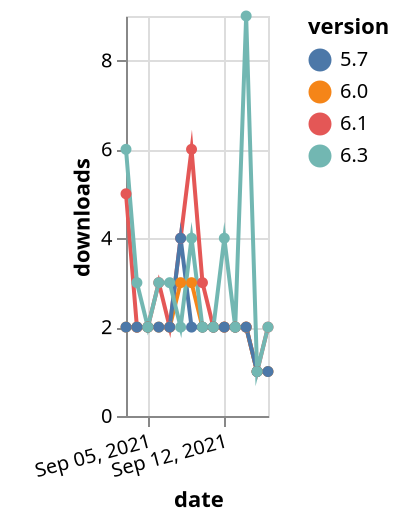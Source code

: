 {"$schema": "https://vega.github.io/schema/vega-lite/v5.json", "description": "A simple bar chart with embedded data.", "data": {"values": [{"date": "2021-09-03", "total": 3029, "delta": 5, "version": "6.1"}, {"date": "2021-09-04", "total": 3031, "delta": 2, "version": "6.1"}, {"date": "2021-09-05", "total": 3033, "delta": 2, "version": "6.1"}, {"date": "2021-09-06", "total": 3036, "delta": 3, "version": "6.1"}, {"date": "2021-09-07", "total": 3038, "delta": 2, "version": "6.1"}, {"date": "2021-09-08", "total": 3042, "delta": 4, "version": "6.1"}, {"date": "2021-09-09", "total": 3048, "delta": 6, "version": "6.1"}, {"date": "2021-09-10", "total": 3051, "delta": 3, "version": "6.1"}, {"date": "2021-09-11", "total": 3053, "delta": 2, "version": "6.1"}, {"date": "2021-09-12", "total": 3055, "delta": 2, "version": "6.1"}, {"date": "2021-09-13", "total": 3057, "delta": 2, "version": "6.1"}, {"date": "2021-09-14", "total": 3059, "delta": 2, "version": "6.1"}, {"date": "2021-09-15", "total": 3060, "delta": 1, "version": "6.1"}, {"date": "2021-09-16", "total": 3062, "delta": 2, "version": "6.1"}, {"date": "2021-09-03", "total": 2874, "delta": 2, "version": "6.0"}, {"date": "2021-09-04", "total": 2876, "delta": 2, "version": "6.0"}, {"date": "2021-09-05", "total": 2878, "delta": 2, "version": "6.0"}, {"date": "2021-09-06", "total": 2880, "delta": 2, "version": "6.0"}, {"date": "2021-09-07", "total": 2882, "delta": 2, "version": "6.0"}, {"date": "2021-09-08", "total": 2885, "delta": 3, "version": "6.0"}, {"date": "2021-09-09", "total": 2888, "delta": 3, "version": "6.0"}, {"date": "2021-09-10", "total": 2890, "delta": 2, "version": "6.0"}, {"date": "2021-09-11", "total": 2892, "delta": 2, "version": "6.0"}, {"date": "2021-09-12", "total": 2894, "delta": 2, "version": "6.0"}, {"date": "2021-09-13", "total": 2896, "delta": 2, "version": "6.0"}, {"date": "2021-09-14", "total": 2898, "delta": 2, "version": "6.0"}, {"date": "2021-09-15", "total": 2899, "delta": 1, "version": "6.0"}, {"date": "2021-09-16", "total": 2900, "delta": 1, "version": "6.0"}, {"date": "2021-09-03", "total": 4319, "delta": 2, "version": "5.7"}, {"date": "2021-09-04", "total": 4321, "delta": 2, "version": "5.7"}, {"date": "2021-09-05", "total": 4323, "delta": 2, "version": "5.7"}, {"date": "2021-09-06", "total": 4325, "delta": 2, "version": "5.7"}, {"date": "2021-09-07", "total": 4327, "delta": 2, "version": "5.7"}, {"date": "2021-09-08", "total": 4331, "delta": 4, "version": "5.7"}, {"date": "2021-09-09", "total": 4333, "delta": 2, "version": "5.7"}, {"date": "2021-09-10", "total": 4335, "delta": 2, "version": "5.7"}, {"date": "2021-09-11", "total": 4337, "delta": 2, "version": "5.7"}, {"date": "2021-09-12", "total": 4339, "delta": 2, "version": "5.7"}, {"date": "2021-09-13", "total": 4341, "delta": 2, "version": "5.7"}, {"date": "2021-09-14", "total": 4343, "delta": 2, "version": "5.7"}, {"date": "2021-09-15", "total": 4344, "delta": 1, "version": "5.7"}, {"date": "2021-09-16", "total": 4345, "delta": 1, "version": "5.7"}, {"date": "2021-09-03", "total": 111, "delta": 6, "version": "6.3"}, {"date": "2021-09-04", "total": 114, "delta": 3, "version": "6.3"}, {"date": "2021-09-05", "total": 116, "delta": 2, "version": "6.3"}, {"date": "2021-09-06", "total": 119, "delta": 3, "version": "6.3"}, {"date": "2021-09-07", "total": 122, "delta": 3, "version": "6.3"}, {"date": "2021-09-08", "total": 124, "delta": 2, "version": "6.3"}, {"date": "2021-09-09", "total": 128, "delta": 4, "version": "6.3"}, {"date": "2021-09-10", "total": 130, "delta": 2, "version": "6.3"}, {"date": "2021-09-11", "total": 132, "delta": 2, "version": "6.3"}, {"date": "2021-09-12", "total": 136, "delta": 4, "version": "6.3"}, {"date": "2021-09-13", "total": 138, "delta": 2, "version": "6.3"}, {"date": "2021-09-14", "total": 147, "delta": 9, "version": "6.3"}, {"date": "2021-09-15", "total": 148, "delta": 1, "version": "6.3"}, {"date": "2021-09-16", "total": 150, "delta": 2, "version": "6.3"}]}, "width": "container", "mark": {"type": "line", "point": {"filled": true}}, "encoding": {"x": {"field": "date", "type": "temporal", "timeUnit": "yearmonthdate", "title": "date", "axis": {"labelAngle": -15}}, "y": {"field": "delta", "type": "quantitative", "title": "downloads"}, "color": {"field": "version", "type": "nominal"}, "tooltip": {"field": "delta"}}}